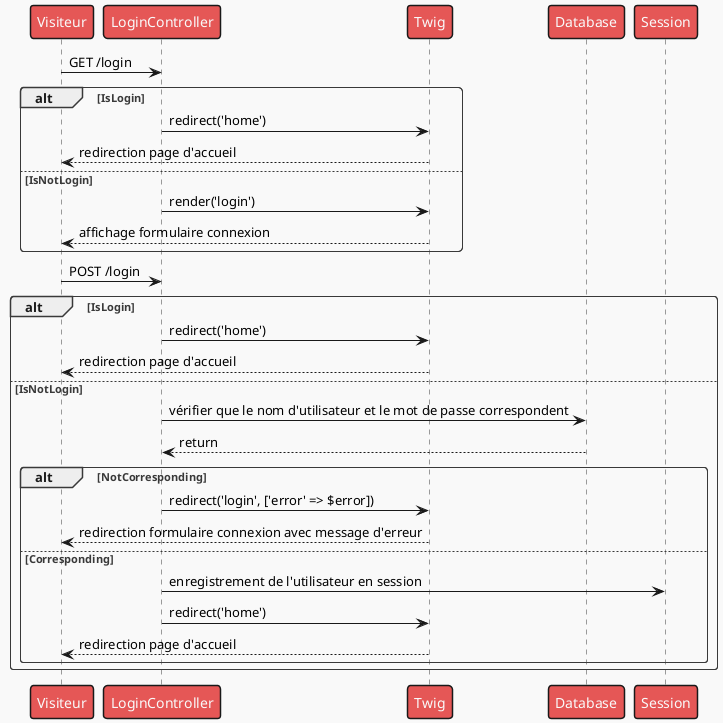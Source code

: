 @startuml

!theme mars

Visiteur -> LoginController : GET /login
alt IsLogin
LoginController -> Twig : redirect('home')
Twig --> Visiteur : redirection page d'accueil

else IsNotLogin
LoginController -> Twig : render('login')
Twig --> Visiteur : affichage formulaire connexion
end

Visiteur -> LoginController : POST /login
alt IsLogin
    LoginController -> Twig : redirect('home')
    Twig --> Visiteur : redirection page d'accueil
else IsNotLogin
    LoginController -> Database : vérifier que le nom d'utilisateur et le mot de passe correspondent
    Database --> LoginController : return

    alt NotCorresponding
    LoginController -> Twig : redirect('login', ['error' => $error])
    Twig --> Visiteur : redirection formulaire connexion avec message d'erreur
    else Corresponding
    LoginController -> Session : enregistrement de l'utilisateur en session
    LoginController -> Twig : redirect('home')
    Twig --> Visiteur : redirection page d'accueil
    end
end



@enduml